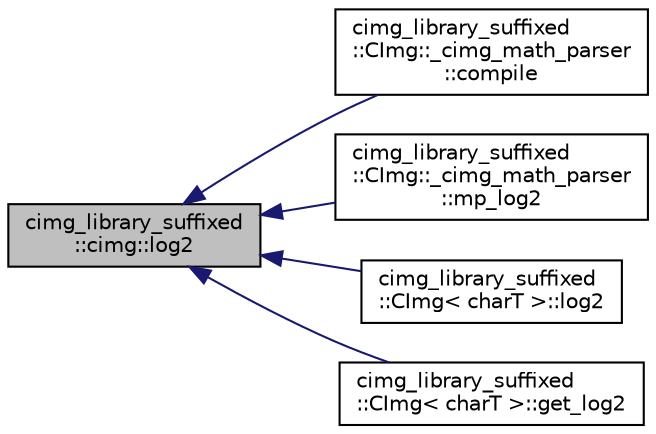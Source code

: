 digraph "cimg_library_suffixed::cimg::log2"
{
  edge [fontname="Helvetica",fontsize="10",labelfontname="Helvetica",labelfontsize="10"];
  node [fontname="Helvetica",fontsize="10",shape=record];
  rankdir="LR";
  Node2147 [label="cimg_library_suffixed\l::cimg::log2",height=0.2,width=0.4,color="black", fillcolor="grey75", style="filled", fontcolor="black"];
  Node2147 -> Node2148 [dir="back",color="midnightblue",fontsize="10",style="solid",fontname="Helvetica"];
  Node2148 [label="cimg_library_suffixed\l::CImg::_cimg_math_parser\l::compile",height=0.2,width=0.4,color="black", fillcolor="white", style="filled",URL="$structcimg__library__suffixed_1_1_c_img_1_1__cimg__math__parser.html#a318c44c5d1f4f0114355f37ace87a4ae"];
  Node2147 -> Node2149 [dir="back",color="midnightblue",fontsize="10",style="solid",fontname="Helvetica"];
  Node2149 [label="cimg_library_suffixed\l::CImg::_cimg_math_parser\l::mp_log2",height=0.2,width=0.4,color="black", fillcolor="white", style="filled",URL="$structcimg__library__suffixed_1_1_c_img_1_1__cimg__math__parser.html#ade9dece3f3a257859ded3a42c9605ba9"];
  Node2147 -> Node2150 [dir="back",color="midnightblue",fontsize="10",style="solid",fontname="Helvetica"];
  Node2150 [label="cimg_library_suffixed\l::CImg\< charT \>::log2",height=0.2,width=0.4,color="black", fillcolor="white", style="filled",URL="$structcimg__library__suffixed_1_1_c_img.html#a2fbd06361da285cd57797bba6df0b275",tooltip="Compute the base-2 logarithm of each pixel value. "];
  Node2147 -> Node2151 [dir="back",color="midnightblue",fontsize="10",style="solid",fontname="Helvetica"];
  Node2151 [label="cimg_library_suffixed\l::CImg\< charT \>::get_log2",height=0.2,width=0.4,color="black", fillcolor="white", style="filled",URL="$structcimg__library__suffixed_1_1_c_img.html#a6f3dafb21c7bac989a884e3f4ce1565f",tooltip="Compute the base-10 logarithm of each pixel value . "];
}
